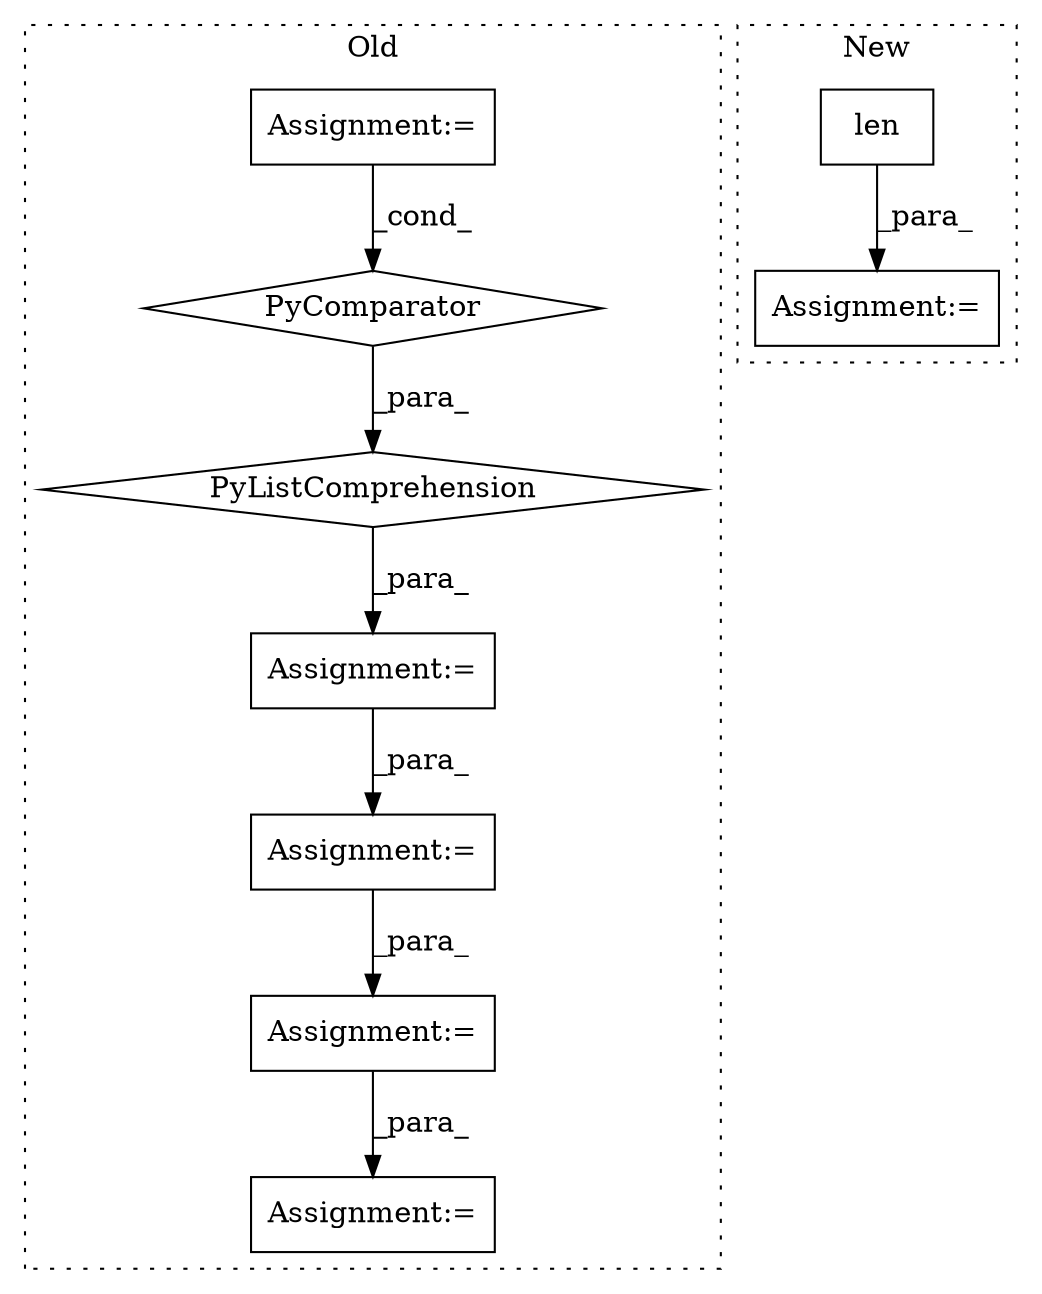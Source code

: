 digraph G {
subgraph cluster0 {
1 [label="PyListComprehension" a="109" s="2267" l="147" shape="diamond"];
3 [label="Assignment:=" a="7" s="2364" l="42" shape="box"];
4 [label="PyComparator" a="113" s="2364" l="42" shape="diamond"];
5 [label="Assignment:=" a="7" s="2544" l="30" shape="box"];
6 [label="Assignment:=" a="7" s="2715" l="1" shape="box"];
7 [label="Assignment:=" a="7" s="2595" l="1" shape="box"];
9 [label="Assignment:=" a="7" s="2424" l="1" shape="box"];
label = "Old";
style="dotted";
}
subgraph cluster1 {
2 [label="len" a="32" s="3590,3596" l="4,1" shape="box"];
8 [label="Assignment:=" a="7" s="3628" l="1" shape="box"];
label = "New";
style="dotted";
}
1 -> 5 [label="_para_"];
2 -> 8 [label="_para_"];
3 -> 4 [label="_cond_"];
4 -> 1 [label="_para_"];
5 -> 9 [label="_para_"];
7 -> 6 [label="_para_"];
9 -> 7 [label="_para_"];
}